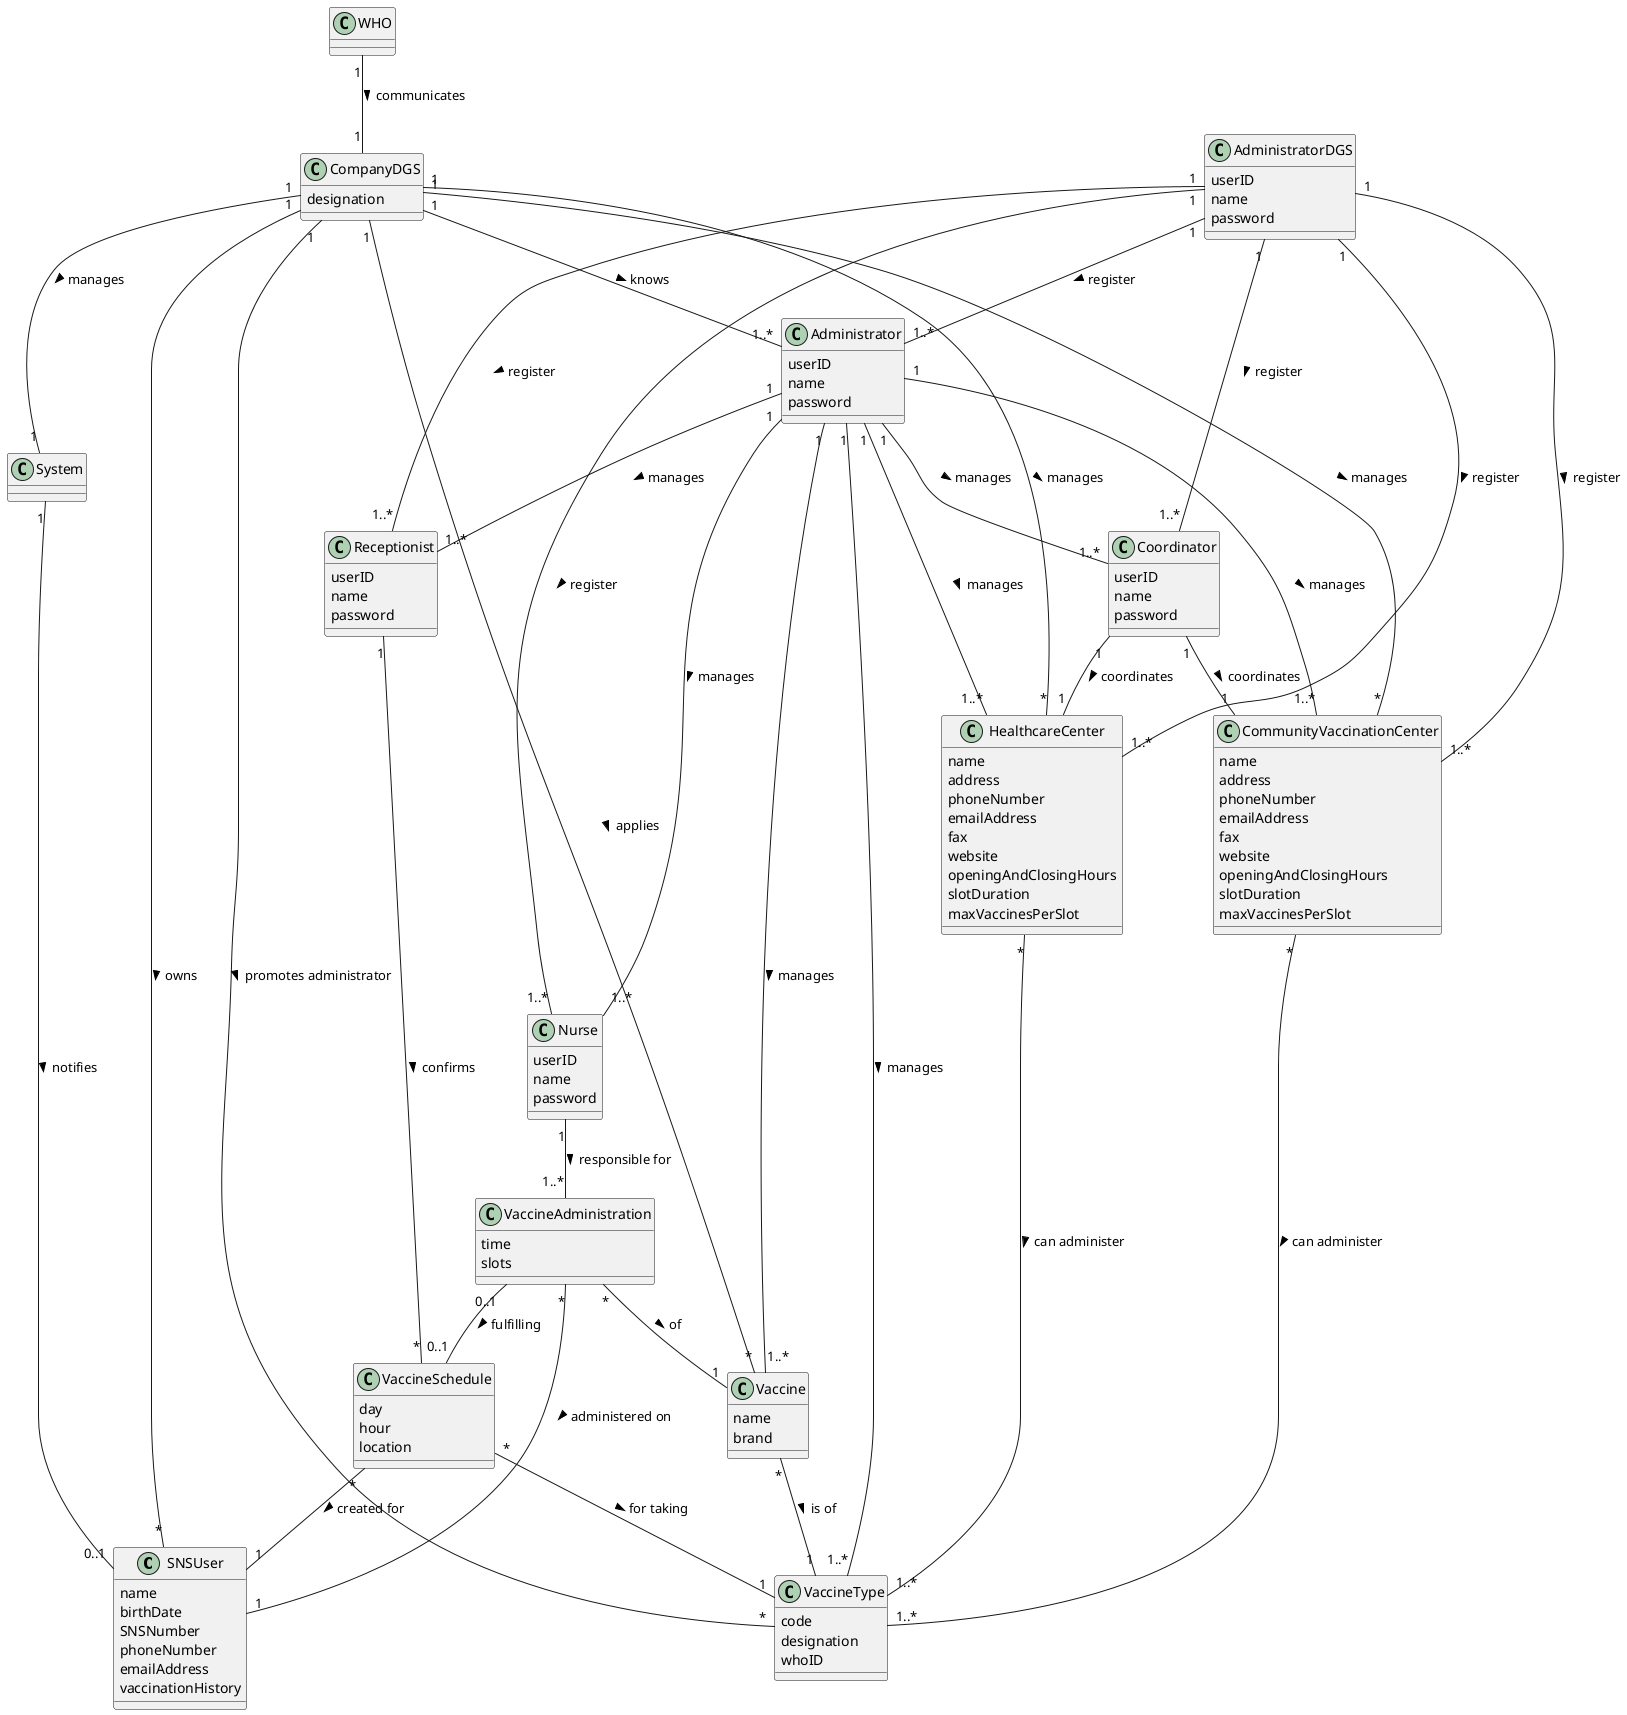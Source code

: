 @startuml
'https://plantuml.com/class-diagram


class SNSUser{
  name
  birthDate
  SNSNumber
  phoneNumber
  emailAddress
  vaccinationHistory
}

class Receptionist{
  userID
  name
  password
}

class Nurse{
  userID
  name
  password
}

class Administrator{
  userID
  name
  password
}

class AdministratorDGS{
  userID
  name
  password
}

class Coordinator{
  userID
  name
  password
}

class Vaccine{
  name
  brand
}

class VaccineType{
  code
  designation
  whoID
}

class CommunityVaccinationCenter{
  name
  address
  phoneNumber
  emailAddress
  fax
  website
  openingAndClosingHours
  slotDuration
  maxVaccinesPerSlot
}

class HealthcareCenter{
  name
  address
  phoneNumber
  emailAddress
  fax
  website
  openingAndClosingHours
  slotDuration
  maxVaccinesPerSlot
}

class VaccineAdministration{
  time
  slots
}

class VaccineSchedule{
  day
  hour
  location
}

class CompanyDGS{
    designation
}

class System

class WHO

CompanyDGS "1" -- "*" SNSUser: > owns
CompanyDGS "1" -- "*" VaccineType: > promotes administrator
CompanyDGS "1" -- "*" Vaccine: > applies
CompanyDGS "1" ---- "*" CommunityVaccinationCenter: > manages
CompanyDGS "1" -- "*" HealthcareCenter: > manages
CompanyDGS "1" -- "1..*" Administrator: > knows
CompanyDGS "1" -- "1" System: > manages

WHO"1" -- "1" CompanyDGS: > communicates

Administrator "1" ---- "1..*" Nurse: > manages
Administrator "1" -- "1..*" Receptionist: > manages
Administrator "1" -- "1..*" Coordinator: > manages
Administrator "1" -- "1..*" Vaccine: > manages
Administrator "1" -- "1..*" VaccineType: > manages
Administrator "1" -- "1..*" CommunityVaccinationCenter: > manages
Administrator "1" -- "1..*" HealthcareCenter: > manages

AdministratorDGS "1" -- "1..*" CommunityVaccinationCenter: > register
AdministratorDGS "1" -- "1..*" HealthcareCenter: > register
AdministratorDGS "1" -- "1..*" Nurse: > register
AdministratorDGS "1" -- "1..*" Receptionist: > register
AdministratorDGS "1" -- "1..*" Coordinator: > register
AdministratorDGS "1" -- "1..*" Administrator: > register

Receptionist "1" -- "*" VaccineSchedule: > confirms

Nurse "1" -- "1..*" VaccineAdministration: > responsible for

Coordinator "1" -- "1" CommunityVaccinationCenter: > coordinates
Coordinator "1" -- "1" HealthcareCenter: > coordinates

Vaccine "*" -- "1" VaccineType: > is of

VaccineSchedule "*" -- "1" VaccineType: > for taking
VaccineSchedule "*" -- "1" SNSUser: > created for

VaccineAdministration "*" -- "1" SNSUser: > administered on
VaccineAdministration "*" -- "1" Vaccine: > of
VaccineAdministration "0..1" -- "0..1" VaccineSchedule: > fulfilling

HealthcareCenter "*" -- "1..*" VaccineType: > can administer
CommunityVaccinationCenter "*" - "1..*" VaccineType: > can administer

System "1" -- "0..1" "SNSUser": > notifies

@enduml